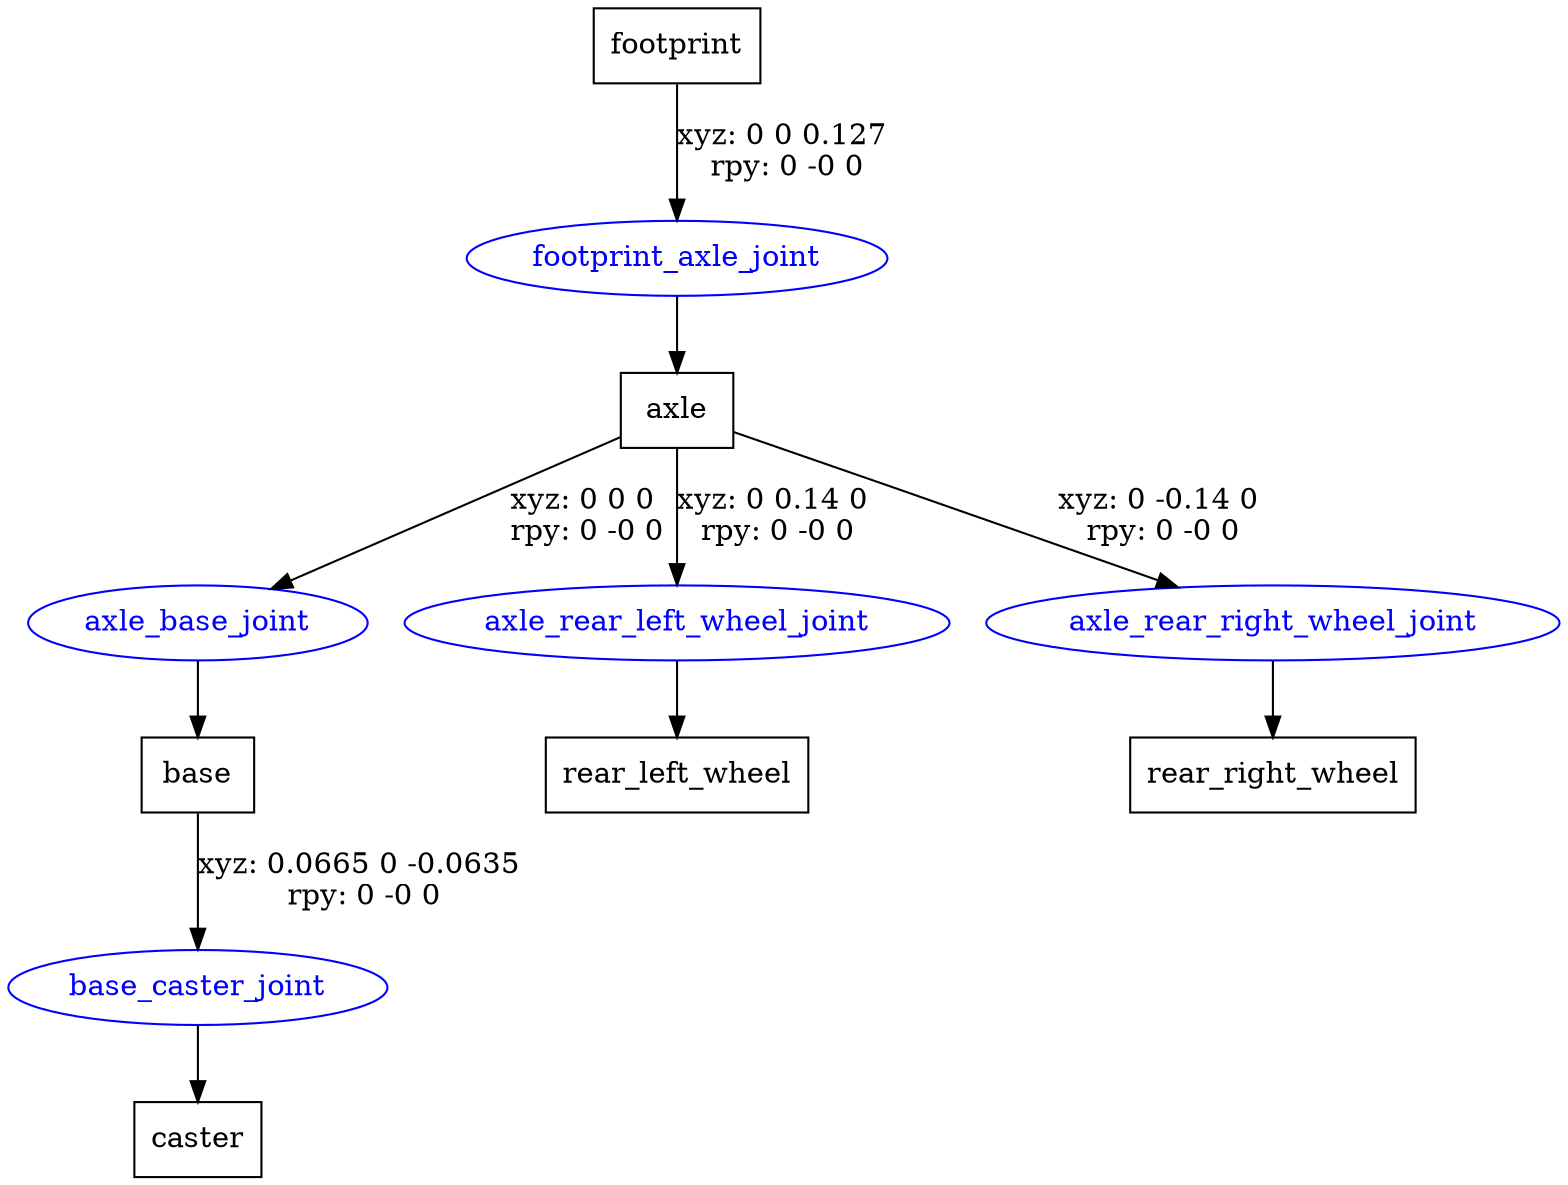 digraph G {
node [shape=box];
"footprint" [label="footprint"];
"axle" [label="axle"];
"base" [label="base"];
"caster" [label="caster"];
"rear_left_wheel" [label="rear_left_wheel"];
"rear_right_wheel" [label="rear_right_wheel"];
node [shape=ellipse, color=blue, fontcolor=blue];
"footprint" -> "footprint_axle_joint" [label="xyz: 0 0 0.127 \nrpy: 0 -0 0"]
"footprint_axle_joint" -> "axle"
"axle" -> "axle_base_joint" [label="xyz: 0 0 0 \nrpy: 0 -0 0"]
"axle_base_joint" -> "base"
"base" -> "base_caster_joint" [label="xyz: 0.0665 0 -0.0635 \nrpy: 0 -0 0"]
"base_caster_joint" -> "caster"
"axle" -> "axle_rear_left_wheel_joint" [label="xyz: 0 0.14 0 \nrpy: 0 -0 0"]
"axle_rear_left_wheel_joint" -> "rear_left_wheel"
"axle" -> "axle_rear_right_wheel_joint" [label="xyz: 0 -0.14 0 \nrpy: 0 -0 0"]
"axle_rear_right_wheel_joint" -> "rear_right_wheel"
}
